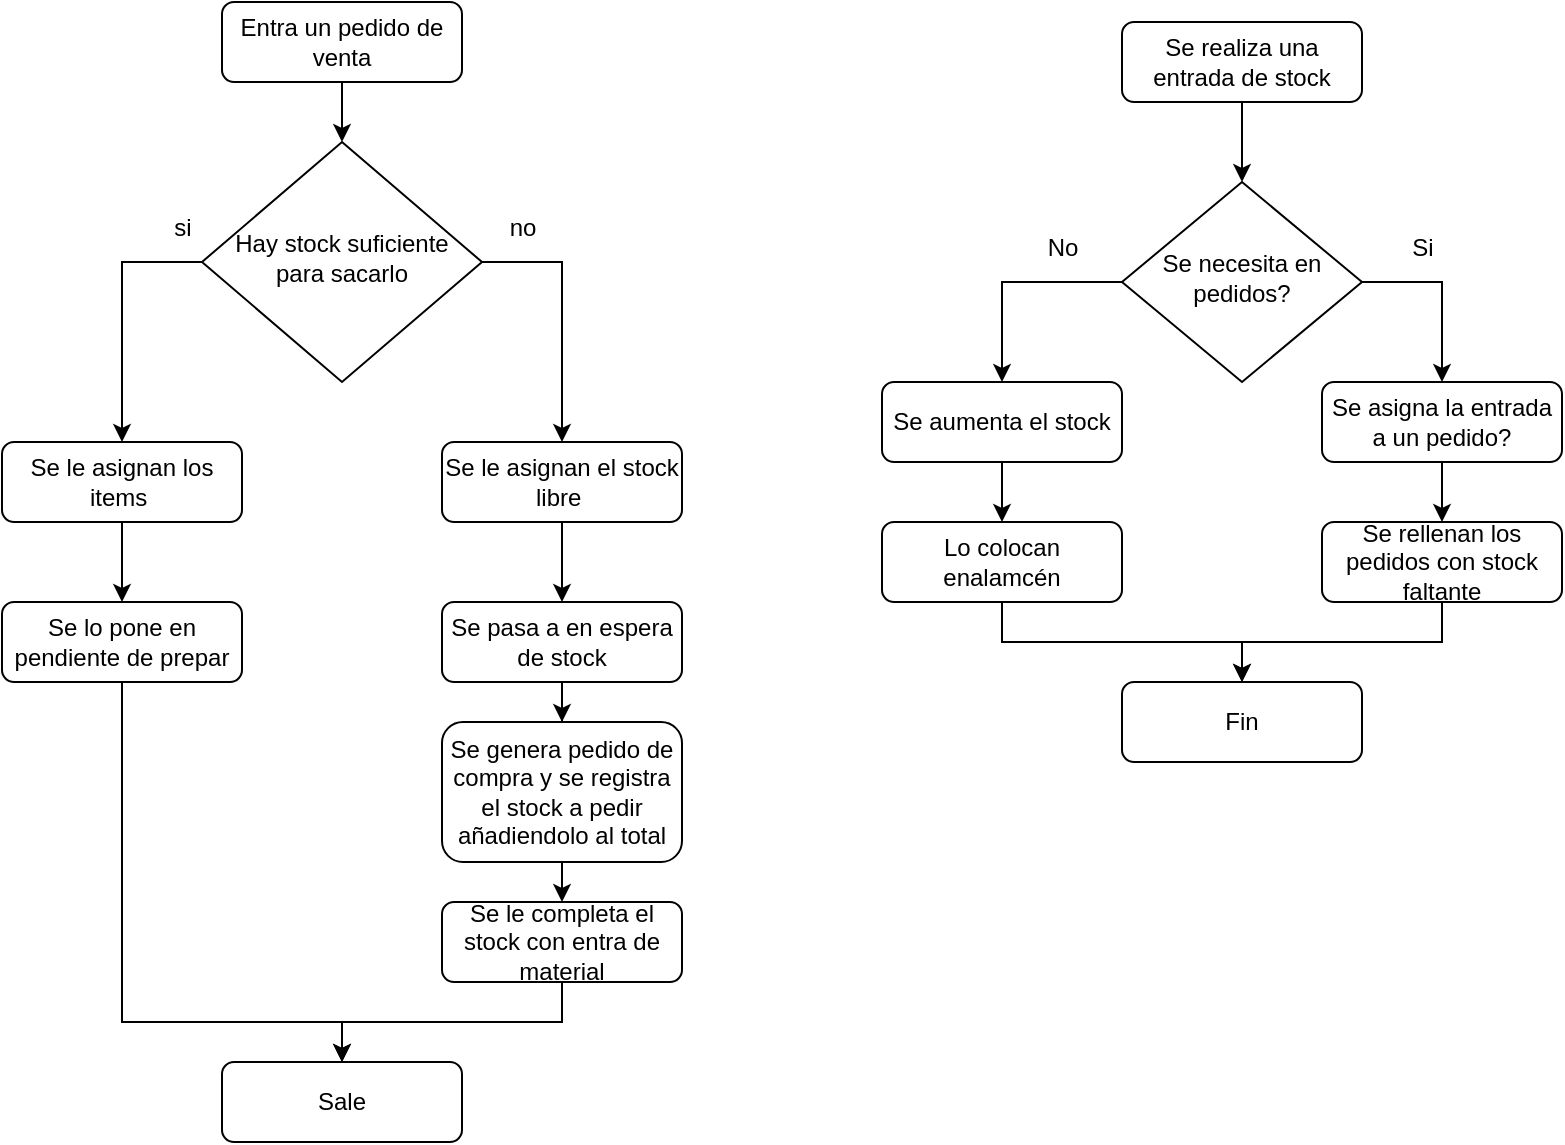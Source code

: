 <mxfile version="24.3.1" type="device">
  <diagram id="C5RBs43oDa-KdzZeNtuy" name="Page-1">
    <mxGraphModel dx="1434" dy="772" grid="1" gridSize="10" guides="1" tooltips="1" connect="1" arrows="1" fold="1" page="1" pageScale="1" pageWidth="827" pageHeight="1169" math="0" shadow="0">
      <root>
        <mxCell id="WIyWlLk6GJQsqaUBKTNV-0" />
        <mxCell id="WIyWlLk6GJQsqaUBKTNV-1" parent="WIyWlLk6GJQsqaUBKTNV-0" />
        <mxCell id="tSFM39khERS4qAWQDe8w-8" style="edgeStyle=orthogonalEdgeStyle;rounded=0;orthogonalLoop=1;jettySize=auto;html=1;exitX=0.5;exitY=1;exitDx=0;exitDy=0;entryX=0.5;entryY=0;entryDx=0;entryDy=0;" edge="1" parent="WIyWlLk6GJQsqaUBKTNV-1" source="tSFM39khERS4qAWQDe8w-0" target="tSFM39khERS4qAWQDe8w-1">
          <mxGeometry relative="1" as="geometry" />
        </mxCell>
        <mxCell id="tSFM39khERS4qAWQDe8w-0" value="Se realiza una entrada de stock" style="rounded=1;whiteSpace=wrap;html=1;fontSize=12;glass=0;strokeWidth=1;shadow=0;" vertex="1" parent="WIyWlLk6GJQsqaUBKTNV-1">
          <mxGeometry x="590" y="80" width="120" height="40" as="geometry" />
        </mxCell>
        <mxCell id="tSFM39khERS4qAWQDe8w-4" style="edgeStyle=orthogonalEdgeStyle;rounded=0;orthogonalLoop=1;jettySize=auto;html=1;exitX=0;exitY=0.5;exitDx=0;exitDy=0;entryX=0.5;entryY=0;entryDx=0;entryDy=0;" edge="1" parent="WIyWlLk6GJQsqaUBKTNV-1" source="tSFM39khERS4qAWQDe8w-1" target="tSFM39khERS4qAWQDe8w-2">
          <mxGeometry relative="1" as="geometry" />
        </mxCell>
        <mxCell id="tSFM39khERS4qAWQDe8w-1" value="Se necesita en pedidos?" style="rhombus;whiteSpace=wrap;html=1;shadow=0;fontFamily=Helvetica;fontSize=12;align=center;strokeWidth=1;spacing=6;spacingTop=-4;" vertex="1" parent="WIyWlLk6GJQsqaUBKTNV-1">
          <mxGeometry x="590" y="160" width="120" height="100" as="geometry" />
        </mxCell>
        <mxCell id="tSFM39khERS4qAWQDe8w-15" style="edgeStyle=orthogonalEdgeStyle;rounded=0;orthogonalLoop=1;jettySize=auto;html=1;exitX=0.5;exitY=1;exitDx=0;exitDy=0;entryX=0.5;entryY=0;entryDx=0;entryDy=0;" edge="1" parent="WIyWlLk6GJQsqaUBKTNV-1" source="tSFM39khERS4qAWQDe8w-2" target="tSFM39khERS4qAWQDe8w-14">
          <mxGeometry relative="1" as="geometry" />
        </mxCell>
        <mxCell id="tSFM39khERS4qAWQDe8w-2" value="Se aumenta el stock" style="rounded=1;whiteSpace=wrap;html=1;fontSize=12;glass=0;strokeWidth=1;shadow=0;" vertex="1" parent="WIyWlLk6GJQsqaUBKTNV-1">
          <mxGeometry x="470" y="260" width="120" height="40" as="geometry" />
        </mxCell>
        <mxCell id="tSFM39khERS4qAWQDe8w-5" style="edgeStyle=orthogonalEdgeStyle;rounded=0;orthogonalLoop=1;jettySize=auto;html=1;exitX=1;exitY=0.5;exitDx=0;exitDy=0;entryX=0.5;entryY=0;entryDx=0;entryDy=0;" edge="1" parent="WIyWlLk6GJQsqaUBKTNV-1" source="tSFM39khERS4qAWQDe8w-1" target="tSFM39khERS4qAWQDe8w-10">
          <mxGeometry relative="1" as="geometry">
            <mxPoint x="756.96" y="258" as="targetPoint" />
          </mxGeometry>
        </mxCell>
        <mxCell id="tSFM39khERS4qAWQDe8w-6" value="No" style="text;html=1;align=center;verticalAlign=middle;resizable=0;points=[];autosize=1;strokeColor=none;fillColor=none;" vertex="1" parent="WIyWlLk6GJQsqaUBKTNV-1">
          <mxGeometry x="540" y="178" width="40" height="30" as="geometry" />
        </mxCell>
        <mxCell id="tSFM39khERS4qAWQDe8w-7" value="Si" style="text;html=1;align=center;verticalAlign=middle;resizable=0;points=[];autosize=1;strokeColor=none;fillColor=none;" vertex="1" parent="WIyWlLk6GJQsqaUBKTNV-1">
          <mxGeometry x="725" y="178" width="30" height="30" as="geometry" />
        </mxCell>
        <mxCell id="tSFM39khERS4qAWQDe8w-13" style="edgeStyle=orthogonalEdgeStyle;rounded=0;orthogonalLoop=1;jettySize=auto;html=1;exitX=0.5;exitY=1;exitDx=0;exitDy=0;entryX=0.5;entryY=0;entryDx=0;entryDy=0;" edge="1" parent="WIyWlLk6GJQsqaUBKTNV-1" source="tSFM39khERS4qAWQDe8w-9" target="tSFM39khERS4qAWQDe8w-12">
          <mxGeometry relative="1" as="geometry">
            <Array as="points">
              <mxPoint x="750" y="390" />
              <mxPoint x="650" y="390" />
            </Array>
          </mxGeometry>
        </mxCell>
        <mxCell id="tSFM39khERS4qAWQDe8w-9" value="Se rellenan los pedidos con stock faltante" style="rounded=1;whiteSpace=wrap;html=1;fontSize=12;glass=0;strokeWidth=1;shadow=0;" vertex="1" parent="WIyWlLk6GJQsqaUBKTNV-1">
          <mxGeometry x="690" y="330" width="120" height="40" as="geometry" />
        </mxCell>
        <mxCell id="tSFM39khERS4qAWQDe8w-11" style="edgeStyle=orthogonalEdgeStyle;rounded=0;orthogonalLoop=1;jettySize=auto;html=1;exitX=0.5;exitY=1;exitDx=0;exitDy=0;entryX=0.5;entryY=0;entryDx=0;entryDy=0;" edge="1" parent="WIyWlLk6GJQsqaUBKTNV-1" source="tSFM39khERS4qAWQDe8w-10" target="tSFM39khERS4qAWQDe8w-9">
          <mxGeometry relative="1" as="geometry" />
        </mxCell>
        <mxCell id="tSFM39khERS4qAWQDe8w-10" value="Se asigna la entrada a un pedido?" style="rounded=1;whiteSpace=wrap;html=1;fontSize=12;glass=0;strokeWidth=1;shadow=0;" vertex="1" parent="WIyWlLk6GJQsqaUBKTNV-1">
          <mxGeometry x="690" y="260" width="120" height="40" as="geometry" />
        </mxCell>
        <mxCell id="tSFM39khERS4qAWQDe8w-12" value="Fin" style="rounded=1;whiteSpace=wrap;html=1;fontSize=12;glass=0;strokeWidth=1;shadow=0;" vertex="1" parent="WIyWlLk6GJQsqaUBKTNV-1">
          <mxGeometry x="590" y="410" width="120" height="40" as="geometry" />
        </mxCell>
        <mxCell id="tSFM39khERS4qAWQDe8w-16" style="edgeStyle=orthogonalEdgeStyle;rounded=0;orthogonalLoop=1;jettySize=auto;html=1;exitX=0.5;exitY=1;exitDx=0;exitDy=0;entryX=0.5;entryY=0;entryDx=0;entryDy=0;" edge="1" parent="WIyWlLk6GJQsqaUBKTNV-1" source="tSFM39khERS4qAWQDe8w-14" target="tSFM39khERS4qAWQDe8w-12">
          <mxGeometry relative="1" as="geometry" />
        </mxCell>
        <mxCell id="tSFM39khERS4qAWQDe8w-14" value="Lo colocan enalamcén" style="rounded=1;whiteSpace=wrap;html=1;fontSize=12;glass=0;strokeWidth=1;shadow=0;" vertex="1" parent="WIyWlLk6GJQsqaUBKTNV-1">
          <mxGeometry x="470" y="330" width="120" height="40" as="geometry" />
        </mxCell>
        <mxCell id="tSFM39khERS4qAWQDe8w-36" style="edgeStyle=orthogonalEdgeStyle;rounded=0;orthogonalLoop=1;jettySize=auto;html=1;exitX=0.5;exitY=1;exitDx=0;exitDy=0;entryX=0.5;entryY=0;entryDx=0;entryDy=0;" edge="1" parent="WIyWlLk6GJQsqaUBKTNV-1" source="tSFM39khERS4qAWQDe8w-17" target="tSFM39khERS4qAWQDe8w-18">
          <mxGeometry relative="1" as="geometry" />
        </mxCell>
        <mxCell id="tSFM39khERS4qAWQDe8w-17" value="Entra un pedido de venta" style="rounded=1;whiteSpace=wrap;html=1;fontSize=12;glass=0;strokeWidth=1;shadow=0;" vertex="1" parent="WIyWlLk6GJQsqaUBKTNV-1">
          <mxGeometry x="140" y="70" width="120" height="40" as="geometry" />
        </mxCell>
        <mxCell id="tSFM39khERS4qAWQDe8w-26" style="edgeStyle=orthogonalEdgeStyle;rounded=0;orthogonalLoop=1;jettySize=auto;html=1;exitX=0;exitY=0.5;exitDx=0;exitDy=0;entryX=0.5;entryY=0;entryDx=0;entryDy=0;" edge="1" parent="WIyWlLk6GJQsqaUBKTNV-1" source="tSFM39khERS4qAWQDe8w-18" target="tSFM39khERS4qAWQDe8w-20">
          <mxGeometry relative="1" as="geometry" />
        </mxCell>
        <mxCell id="tSFM39khERS4qAWQDe8w-33" style="edgeStyle=orthogonalEdgeStyle;rounded=0;orthogonalLoop=1;jettySize=auto;html=1;exitX=1;exitY=0.5;exitDx=0;exitDy=0;entryX=0.5;entryY=0;entryDx=0;entryDy=0;" edge="1" parent="WIyWlLk6GJQsqaUBKTNV-1" source="tSFM39khERS4qAWQDe8w-18" target="tSFM39khERS4qAWQDe8w-19">
          <mxGeometry relative="1" as="geometry" />
        </mxCell>
        <mxCell id="tSFM39khERS4qAWQDe8w-18" value="Hay stock suficiente para sacarlo" style="rhombus;whiteSpace=wrap;html=1;shadow=0;fontFamily=Helvetica;fontSize=12;align=center;strokeWidth=1;spacing=6;spacingTop=-4;" vertex="1" parent="WIyWlLk6GJQsqaUBKTNV-1">
          <mxGeometry x="130" y="140" width="140" height="120" as="geometry" />
        </mxCell>
        <mxCell id="tSFM39khERS4qAWQDe8w-32" style="edgeStyle=orthogonalEdgeStyle;rounded=0;orthogonalLoop=1;jettySize=auto;html=1;exitX=0.5;exitY=1;exitDx=0;exitDy=0;" edge="1" parent="WIyWlLk6GJQsqaUBKTNV-1" source="tSFM39khERS4qAWQDe8w-19" target="tSFM39khERS4qAWQDe8w-22">
          <mxGeometry relative="1" as="geometry" />
        </mxCell>
        <mxCell id="tSFM39khERS4qAWQDe8w-19" value="Se le asignan el stock libre&lt;span style=&quot;color: rgba(0, 0, 0, 0); font-family: monospace; font-size: 0px; text-align: start; text-wrap: nowrap;&quot;&gt;%3CmxGraphModel%3E%3Croot%3E%3CmxCell%20id%3D%220%22%2F%3E%3CmxCell%20id%3D%221%22%20parent%3D%220%22%2F%3E%3CmxCell%20id%3D%222%22%20value%3D%22Se%20le%20asignan%20los%20items%26amp%3Bnbsp%3B%22%20style%3D%22rounded%3D1%3BwhiteSpace%3Dwrap%3Bhtml%3D1%3BfontSize%3D12%3Bglass%3D0%3BstrokeWidth%3D1%3Bshadow%3D0%3B%22%20vertex%3D%221%22%20parent%3D%221%22%3E%3CmxGeometry%20x%3D%2230%22%20y%3D%22290%22%20width%3D%22120%22%20height%3D%2240%22%20as%3D%22geometry%22%2F%3E%3C%2FmxCell%3E%3C%2Froot%3E%3C%2FmxGraphModel%3E&lt;/span&gt;&amp;nbsp;&lt;span style=&quot;color: rgba(0, 0, 0, 0); font-family: monospace; font-size: 0px; text-align: start; text-wrap: nowrap;&quot;&gt;%3CmxGraphModel%3E%3Croot%3E%3CmxCell%20id%3D%220%22%2F%3E%3CmxCell%20id%3D%221%22%20parent%3D%220%22%2F%3E%3CmxCell%20id%3D%222%22%20value%3D%22Se%20le%20asignan%20los%20items%26amp%3Bnbsp%3B%22%20style%3D%22rounded%3D1%3BwhiteSpace%3Dwrap%3Bhtml%3D1%3BfontSize%3D12%3Bglass%3D0%3BstrokeWidth%3D1%3Bshadow%3D0%3B%22%20vertex%3D%221%22%20parent%3D%221%22%3E%3CmxGeometry%20x%3D%2230%22%20y%3D%22290%22%20width%3D%22120%22%20height%3D%2240%22%20as%3D%22geometry%22%2F%3E%3C%2FmxCell%3E%3C%2Froot%3E%3C%2FmxGraphModel%3E&lt;/span&gt;" style="rounded=1;whiteSpace=wrap;html=1;fontSize=12;glass=0;strokeWidth=1;shadow=0;" vertex="1" parent="WIyWlLk6GJQsqaUBKTNV-1">
          <mxGeometry x="250" y="290" width="120" height="40" as="geometry" />
        </mxCell>
        <mxCell id="tSFM39khERS4qAWQDe8w-27" style="edgeStyle=orthogonalEdgeStyle;rounded=0;orthogonalLoop=1;jettySize=auto;html=1;exitX=0.5;exitY=1;exitDx=0;exitDy=0;entryX=0.5;entryY=0;entryDx=0;entryDy=0;" edge="1" parent="WIyWlLk6GJQsqaUBKTNV-1" source="tSFM39khERS4qAWQDe8w-20" target="tSFM39khERS4qAWQDe8w-21">
          <mxGeometry relative="1" as="geometry" />
        </mxCell>
        <mxCell id="tSFM39khERS4qAWQDe8w-20" value="Se le asignan los items&amp;nbsp;" style="rounded=1;whiteSpace=wrap;html=1;fontSize=12;glass=0;strokeWidth=1;shadow=0;" vertex="1" parent="WIyWlLk6GJQsqaUBKTNV-1">
          <mxGeometry x="30" y="290" width="120" height="40" as="geometry" />
        </mxCell>
        <mxCell id="tSFM39khERS4qAWQDe8w-28" style="edgeStyle=orthogonalEdgeStyle;rounded=0;orthogonalLoop=1;jettySize=auto;html=1;exitX=0.5;exitY=1;exitDx=0;exitDy=0;entryX=0.5;entryY=0;entryDx=0;entryDy=0;" edge="1" parent="WIyWlLk6GJQsqaUBKTNV-1" source="tSFM39khERS4qAWQDe8w-21" target="tSFM39khERS4qAWQDe8w-25">
          <mxGeometry relative="1" as="geometry">
            <Array as="points">
              <mxPoint x="90" y="580" />
              <mxPoint x="200" y="580" />
            </Array>
          </mxGeometry>
        </mxCell>
        <mxCell id="tSFM39khERS4qAWQDe8w-21" value="Se lo pone en pendiente de prepar" style="rounded=1;whiteSpace=wrap;html=1;fontSize=12;glass=0;strokeWidth=1;shadow=0;" vertex="1" parent="WIyWlLk6GJQsqaUBKTNV-1">
          <mxGeometry x="30" y="370" width="120" height="40" as="geometry" />
        </mxCell>
        <mxCell id="tSFM39khERS4qAWQDe8w-31" style="edgeStyle=orthogonalEdgeStyle;rounded=0;orthogonalLoop=1;jettySize=auto;html=1;exitX=0.5;exitY=1;exitDx=0;exitDy=0;" edge="1" parent="WIyWlLk6GJQsqaUBKTNV-1" source="tSFM39khERS4qAWQDe8w-22" target="tSFM39khERS4qAWQDe8w-23">
          <mxGeometry relative="1" as="geometry" />
        </mxCell>
        <mxCell id="tSFM39khERS4qAWQDe8w-22" value="Se pasa a en espera de stock" style="rounded=1;whiteSpace=wrap;html=1;fontSize=12;glass=0;strokeWidth=1;shadow=0;" vertex="1" parent="WIyWlLk6GJQsqaUBKTNV-1">
          <mxGeometry x="250" y="370" width="120" height="40" as="geometry" />
        </mxCell>
        <mxCell id="tSFM39khERS4qAWQDe8w-30" style="edgeStyle=orthogonalEdgeStyle;rounded=0;orthogonalLoop=1;jettySize=auto;html=1;exitX=0.5;exitY=1;exitDx=0;exitDy=0;entryX=0.5;entryY=0;entryDx=0;entryDy=0;" edge="1" parent="WIyWlLk6GJQsqaUBKTNV-1" source="tSFM39khERS4qAWQDe8w-23" target="tSFM39khERS4qAWQDe8w-24">
          <mxGeometry relative="1" as="geometry" />
        </mxCell>
        <mxCell id="tSFM39khERS4qAWQDe8w-23" value="Se genera pedido de compra y se registra el stock a pedir añadiendolo al total" style="rounded=1;whiteSpace=wrap;html=1;fontSize=12;glass=0;strokeWidth=1;shadow=0;" vertex="1" parent="WIyWlLk6GJQsqaUBKTNV-1">
          <mxGeometry x="250" y="430" width="120" height="70" as="geometry" />
        </mxCell>
        <mxCell id="tSFM39khERS4qAWQDe8w-29" style="edgeStyle=orthogonalEdgeStyle;rounded=0;orthogonalLoop=1;jettySize=auto;html=1;exitX=0.5;exitY=1;exitDx=0;exitDy=0;entryX=0.5;entryY=0;entryDx=0;entryDy=0;" edge="1" parent="WIyWlLk6GJQsqaUBKTNV-1" source="tSFM39khERS4qAWQDe8w-24" target="tSFM39khERS4qAWQDe8w-25">
          <mxGeometry relative="1" as="geometry" />
        </mxCell>
        <mxCell id="tSFM39khERS4qAWQDe8w-24" value="Se le completa el stock con entra de material" style="rounded=1;whiteSpace=wrap;html=1;fontSize=12;glass=0;strokeWidth=1;shadow=0;" vertex="1" parent="WIyWlLk6GJQsqaUBKTNV-1">
          <mxGeometry x="250" y="520" width="120" height="40" as="geometry" />
        </mxCell>
        <mxCell id="tSFM39khERS4qAWQDe8w-25" value="Sale" style="rounded=1;whiteSpace=wrap;html=1;fontSize=12;glass=0;strokeWidth=1;shadow=0;" vertex="1" parent="WIyWlLk6GJQsqaUBKTNV-1">
          <mxGeometry x="140" y="600" width="120" height="40" as="geometry" />
        </mxCell>
        <mxCell id="tSFM39khERS4qAWQDe8w-34" value="si" style="text;html=1;align=center;verticalAlign=middle;resizable=0;points=[];autosize=1;strokeColor=none;fillColor=none;" vertex="1" parent="WIyWlLk6GJQsqaUBKTNV-1">
          <mxGeometry x="105" y="168" width="30" height="30" as="geometry" />
        </mxCell>
        <mxCell id="tSFM39khERS4qAWQDe8w-35" value="no" style="text;html=1;align=center;verticalAlign=middle;resizable=0;points=[];autosize=1;strokeColor=none;fillColor=none;" vertex="1" parent="WIyWlLk6GJQsqaUBKTNV-1">
          <mxGeometry x="270" y="168" width="40" height="30" as="geometry" />
        </mxCell>
      </root>
    </mxGraphModel>
  </diagram>
</mxfile>
